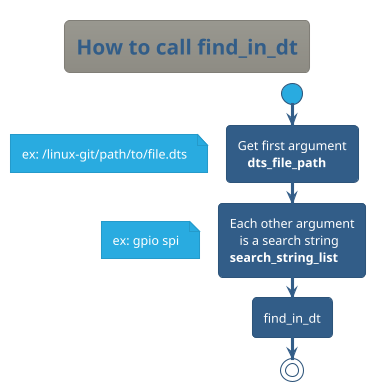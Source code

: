 @startuml
!theme sandstone
'https://plantuml.com/activity-diagram-beta

title How to call find_in_dt
start
:Get first argument\n   **dts_file_path**;
floating note left: ex: /linux-git/path/to/file.dts
:Each other argument\n   is a search string\n**search_string_list**;
floating note left: ex: gpio spi
:find_in_dt;
stop

@enduml

